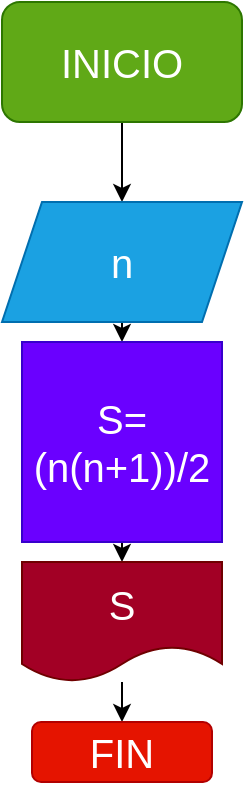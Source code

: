<mxfile>
    <diagram id="v_NC7tEduRPVL_LB6Cq7" name="Página-1">
        <mxGraphModel dx="596" dy="457" grid="1" gridSize="10" guides="1" tooltips="1" connect="1" arrows="1" fold="1" page="1" pageScale="1" pageWidth="827" pageHeight="1169" math="0" shadow="0">
            <root>
                <mxCell id="0"/>
                <mxCell id="1" parent="0"/>
                <mxCell id="4" value="" style="edgeStyle=none;html=1;fontSize=20;" edge="1" parent="1" source="2" target="3">
                    <mxGeometry relative="1" as="geometry"/>
                </mxCell>
                <mxCell id="2" value="&lt;font style=&quot;font-size: 20px;&quot;&gt;INICIO&lt;/font&gt;" style="rounded=1;whiteSpace=wrap;html=1;fillColor=#60a917;fontColor=#ffffff;strokeColor=#2D7600;" vertex="1" parent="1">
                    <mxGeometry x="240" y="70" width="120" height="60" as="geometry"/>
                </mxCell>
                <mxCell id="6" value="" style="edgeStyle=none;html=1;fontSize=20;" edge="1" parent="1" source="3" target="5">
                    <mxGeometry relative="1" as="geometry"/>
                </mxCell>
                <mxCell id="3" value="n" style="shape=parallelogram;perimeter=parallelogramPerimeter;whiteSpace=wrap;html=1;fixedSize=1;fontSize=20;fillColor=#1ba1e2;fontColor=#ffffff;strokeColor=#006EAF;" vertex="1" parent="1">
                    <mxGeometry x="240" y="170" width="120" height="60" as="geometry"/>
                </mxCell>
                <mxCell id="8" value="" style="edgeStyle=none;html=1;fontSize=20;" edge="1" parent="1" source="5" target="7">
                    <mxGeometry relative="1" as="geometry"/>
                </mxCell>
                <mxCell id="5" value="S= (n(n+1))/2" style="whiteSpace=wrap;html=1;aspect=fixed;fontSize=20;fillColor=#6a00ff;fontColor=#ffffff;strokeColor=#3700CC;" vertex="1" parent="1">
                    <mxGeometry x="250" y="240" width="100" height="100" as="geometry"/>
                </mxCell>
                <mxCell id="10" value="" style="edgeStyle=none;html=1;fontSize=20;" edge="1" parent="1" source="7" target="9">
                    <mxGeometry relative="1" as="geometry"/>
                </mxCell>
                <mxCell id="7" value="S" style="shape=document;whiteSpace=wrap;html=1;boundedLbl=1;fontSize=20;fillColor=#a20025;fontColor=#ffffff;strokeColor=#6F0000;" vertex="1" parent="1">
                    <mxGeometry x="250" y="350" width="100" height="60" as="geometry"/>
                </mxCell>
                <mxCell id="9" value="FIN" style="rounded=1;whiteSpace=wrap;html=1;fontSize=20;fillColor=#e51400;fontColor=#ffffff;strokeColor=#B20000;" vertex="1" parent="1">
                    <mxGeometry x="255" y="430" width="90" height="30" as="geometry"/>
                </mxCell>
            </root>
        </mxGraphModel>
    </diagram>
</mxfile>